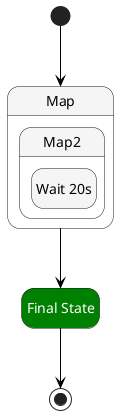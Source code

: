 @startuml
hide empty description
skinparam ArrowColor #black
skinparam state {

    BackgroundColor<<aslMap>> #whitesmoke

    BackgroundColor<<aslSucceed>> #green
    FontColor<<aslSucceed>> automatic

    BackgroundColor<<aslWait>> #whitesmoke
    FontColor<<aslWait>> automatic
    BackgroundColor<<Compensate>> #orange
}
state "Final State" as state2<<aslSucceed>>
state "Map" as state1<<aslMap>> {
state "Map2" as state3<<aslMap>> {
state "Wait 20s" as state4<<aslWait>>
}
}
[*] --> state1
state1 --> state2
state2 --> [*]
@enduml
